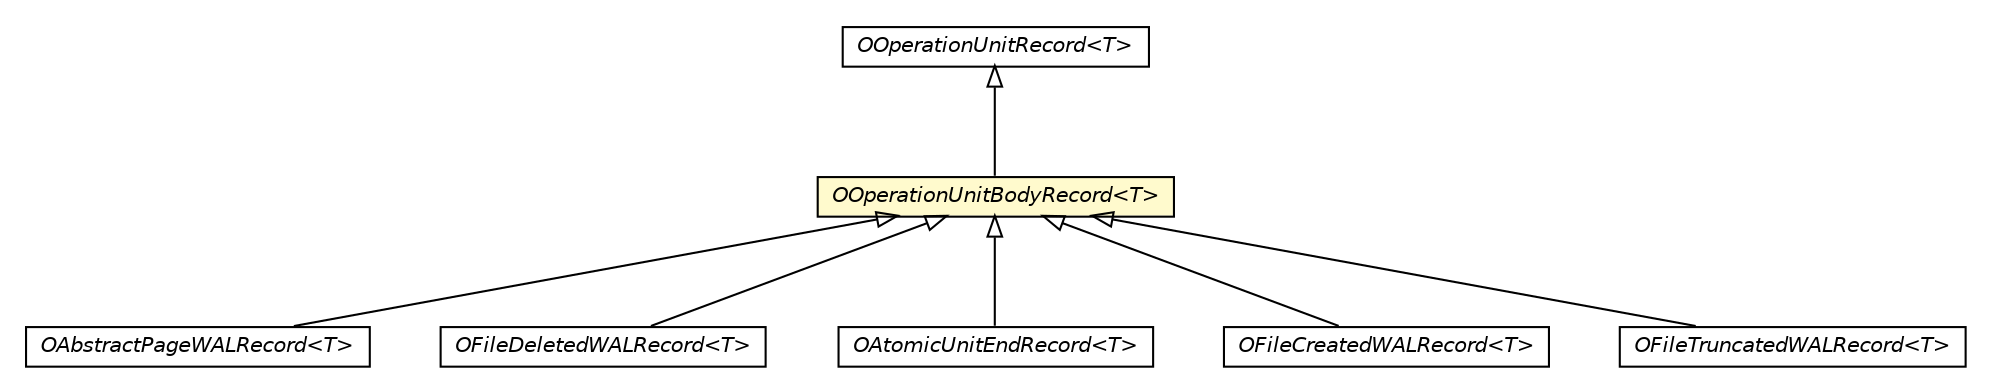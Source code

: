 #!/usr/local/bin/dot
#
# Class diagram 
# Generated by UMLGraph version R5_6-24-gf6e263 (http://www.umlgraph.org/)
#

digraph G {
	edge [fontname="Helvetica",fontsize=10,labelfontname="Helvetica",labelfontsize=10];
	node [fontname="Helvetica",fontsize=10,shape=plaintext];
	nodesep=0.25;
	ranksep=0.5;
	// com.orientechnologies.orient.core.storage.impl.local.paginated.wal.OAbstractPageWALRecord<T>
	c4842668 [label=<<table title="com.orientechnologies.orient.core.storage.impl.local.paginated.wal.OAbstractPageWALRecord" border="0" cellborder="1" cellspacing="0" cellpadding="2" port="p" href="./OAbstractPageWALRecord.html">
		<tr><td><table border="0" cellspacing="0" cellpadding="1">
<tr><td align="center" balign="center"><font face="Helvetica-Oblique"> OAbstractPageWALRecord&lt;T&gt; </font></td></tr>
		</table></td></tr>
		</table>>, URL="./OAbstractPageWALRecord.html", fontname="Helvetica", fontcolor="black", fontsize=10.0];
	// com.orientechnologies.orient.core.storage.impl.local.paginated.wal.OOperationUnitRecord<T>
	c4842669 [label=<<table title="com.orientechnologies.orient.core.storage.impl.local.paginated.wal.OOperationUnitRecord" border="0" cellborder="1" cellspacing="0" cellpadding="2" port="p" href="./OOperationUnitRecord.html">
		<tr><td><table border="0" cellspacing="0" cellpadding="1">
<tr><td align="center" balign="center"><font face="Helvetica-Oblique"> OOperationUnitRecord&lt;T&gt; </font></td></tr>
		</table></td></tr>
		</table>>, URL="./OOperationUnitRecord.html", fontname="Helvetica", fontcolor="black", fontsize=10.0];
	// com.orientechnologies.orient.core.storage.impl.local.paginated.wal.OFileDeletedWALRecord<T>
	c4842675 [label=<<table title="com.orientechnologies.orient.core.storage.impl.local.paginated.wal.OFileDeletedWALRecord" border="0" cellborder="1" cellspacing="0" cellpadding="2" port="p" href="./OFileDeletedWALRecord.html">
		<tr><td><table border="0" cellspacing="0" cellpadding="1">
<tr><td align="center" balign="center"><font face="Helvetica-Oblique"> OFileDeletedWALRecord&lt;T&gt; </font></td></tr>
		</table></td></tr>
		</table>>, URL="./OFileDeletedWALRecord.html", fontname="Helvetica", fontcolor="black", fontsize=10.0];
	// com.orientechnologies.orient.core.storage.impl.local.paginated.wal.OAtomicUnitEndRecord<T>
	c4842688 [label=<<table title="com.orientechnologies.orient.core.storage.impl.local.paginated.wal.OAtomicUnitEndRecord" border="0" cellborder="1" cellspacing="0" cellpadding="2" port="p" href="./OAtomicUnitEndRecord.html">
		<tr><td><table border="0" cellspacing="0" cellpadding="1">
<tr><td align="center" balign="center"><font face="Helvetica-Oblique"> OAtomicUnitEndRecord&lt;T&gt; </font></td></tr>
		</table></td></tr>
		</table>>, URL="./OAtomicUnitEndRecord.html", fontname="Helvetica", fontcolor="black", fontsize=10.0];
	// com.orientechnologies.orient.core.storage.impl.local.paginated.wal.OFileCreatedWALRecord<T>
	c4842692 [label=<<table title="com.orientechnologies.orient.core.storage.impl.local.paginated.wal.OFileCreatedWALRecord" border="0" cellborder="1" cellspacing="0" cellpadding="2" port="p" href="./OFileCreatedWALRecord.html">
		<tr><td><table border="0" cellspacing="0" cellpadding="1">
<tr><td align="center" balign="center"><font face="Helvetica-Oblique"> OFileCreatedWALRecord&lt;T&gt; </font></td></tr>
		</table></td></tr>
		</table>>, URL="./OFileCreatedWALRecord.html", fontname="Helvetica", fontcolor="black", fontsize=10.0];
	// com.orientechnologies.orient.core.storage.impl.local.paginated.wal.OOperationUnitBodyRecord<T>
	c4842698 [label=<<table title="com.orientechnologies.orient.core.storage.impl.local.paginated.wal.OOperationUnitBodyRecord" border="0" cellborder="1" cellspacing="0" cellpadding="2" port="p" bgcolor="lemonChiffon" href="./OOperationUnitBodyRecord.html">
		<tr><td><table border="0" cellspacing="0" cellpadding="1">
<tr><td align="center" balign="center"><font face="Helvetica-Oblique"> OOperationUnitBodyRecord&lt;T&gt; </font></td></tr>
		</table></td></tr>
		</table>>, URL="./OOperationUnitBodyRecord.html", fontname="Helvetica", fontcolor="black", fontsize=10.0];
	// com.orientechnologies.orient.core.storage.impl.local.paginated.wal.OFileTruncatedWALRecord<T>
	c4842702 [label=<<table title="com.orientechnologies.orient.core.storage.impl.local.paginated.wal.OFileTruncatedWALRecord" border="0" cellborder="1" cellspacing="0" cellpadding="2" port="p" href="./OFileTruncatedWALRecord.html">
		<tr><td><table border="0" cellspacing="0" cellpadding="1">
<tr><td align="center" balign="center"><font face="Helvetica-Oblique"> OFileTruncatedWALRecord&lt;T&gt; </font></td></tr>
		</table></td></tr>
		</table>>, URL="./OFileTruncatedWALRecord.html", fontname="Helvetica", fontcolor="black", fontsize=10.0];
	//com.orientechnologies.orient.core.storage.impl.local.paginated.wal.OAbstractPageWALRecord<T> extends com.orientechnologies.orient.core.storage.impl.local.paginated.wal.OOperationUnitBodyRecord<T>
	c4842698:p -> c4842668:p [dir=back,arrowtail=empty];
	//com.orientechnologies.orient.core.storage.impl.local.paginated.wal.OFileDeletedWALRecord<T> extends com.orientechnologies.orient.core.storage.impl.local.paginated.wal.OOperationUnitBodyRecord<T>
	c4842698:p -> c4842675:p [dir=back,arrowtail=empty];
	//com.orientechnologies.orient.core.storage.impl.local.paginated.wal.OAtomicUnitEndRecord<T> extends com.orientechnologies.orient.core.storage.impl.local.paginated.wal.OOperationUnitBodyRecord<T>
	c4842698:p -> c4842688:p [dir=back,arrowtail=empty];
	//com.orientechnologies.orient.core.storage.impl.local.paginated.wal.OFileCreatedWALRecord<T> extends com.orientechnologies.orient.core.storage.impl.local.paginated.wal.OOperationUnitBodyRecord<T>
	c4842698:p -> c4842692:p [dir=back,arrowtail=empty];
	//com.orientechnologies.orient.core.storage.impl.local.paginated.wal.OOperationUnitBodyRecord<T> extends com.orientechnologies.orient.core.storage.impl.local.paginated.wal.OOperationUnitRecord<T>
	c4842669:p -> c4842698:p [dir=back,arrowtail=empty];
	//com.orientechnologies.orient.core.storage.impl.local.paginated.wal.OFileTruncatedWALRecord<T> extends com.orientechnologies.orient.core.storage.impl.local.paginated.wal.OOperationUnitBodyRecord<T>
	c4842698:p -> c4842702:p [dir=back,arrowtail=empty];
}

